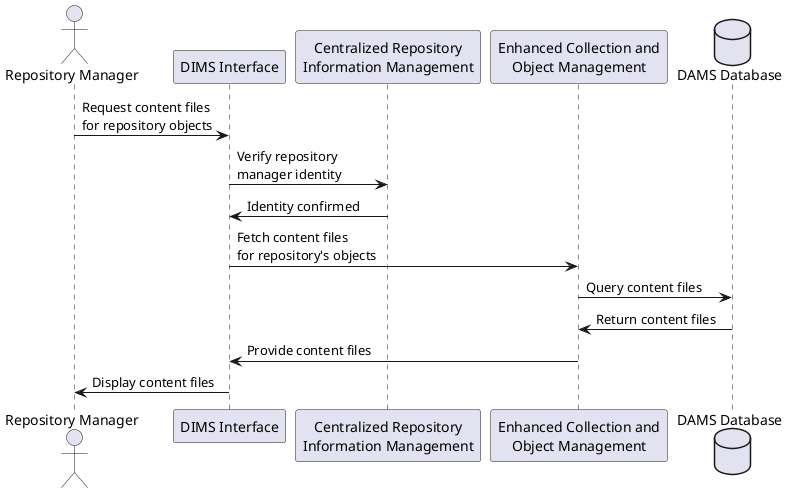 @startuml
actor "Repository Manager" as manager
participant "DIMS Interface" as interface
participant "Centralized Repository\nInformation Management" as centralized
participant "Enhanced Collection and\nObject Management" as collection
database "DAMS Database" as database

manager -> interface : Request content files\nfor repository objects
interface -> centralized : Verify repository\nmanager identity
centralized -> interface : Identity confirmed
interface -> collection : Fetch content files\nfor repository's objects
collection -> database : Query content files
database -> collection : Return content files
collection -> interface : Provide content files
interface -> manager : Display content files

@enduml